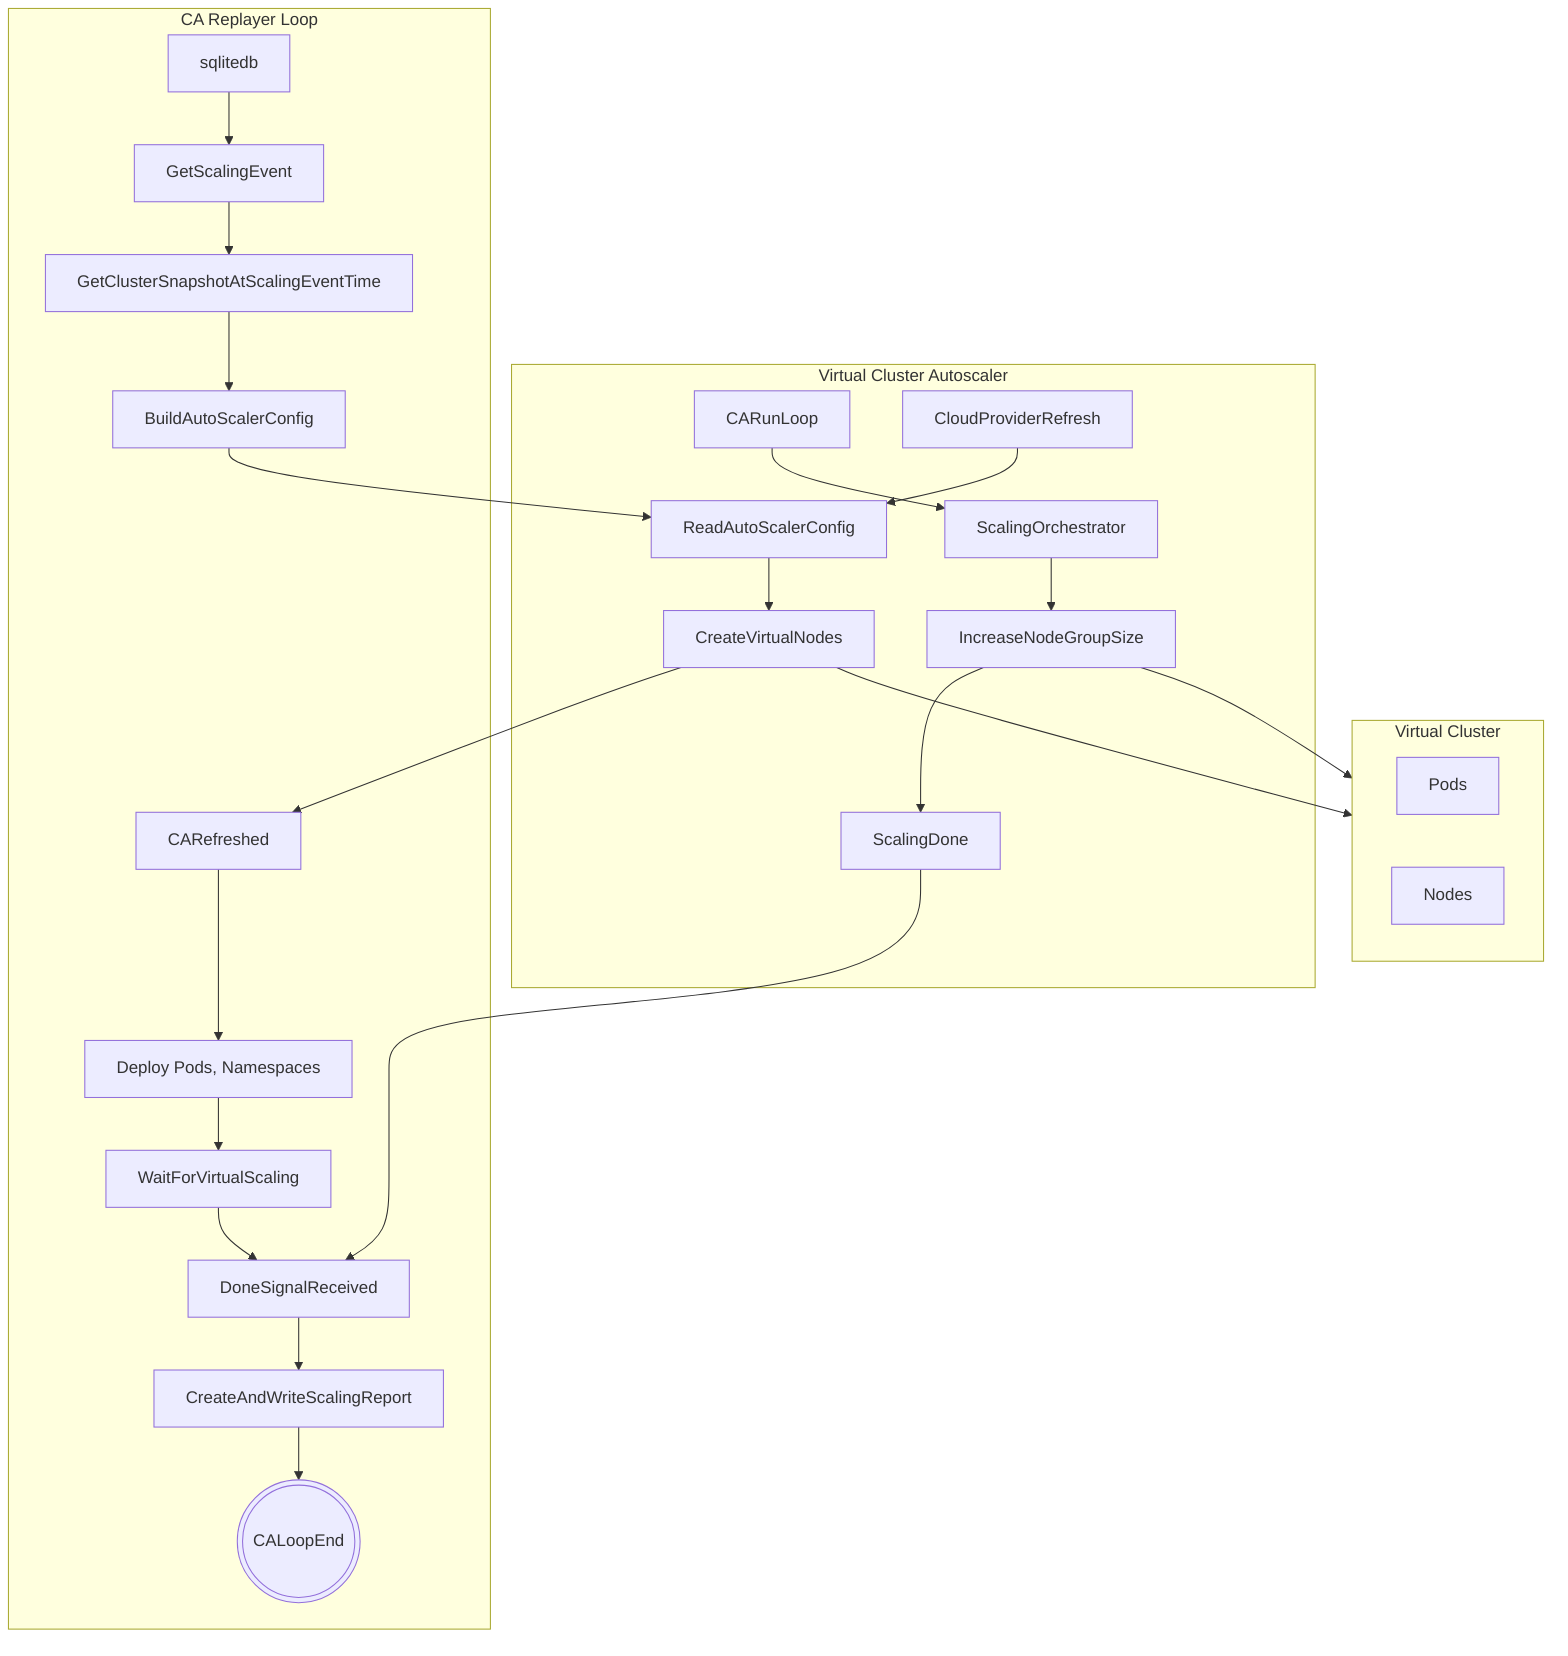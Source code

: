 graph TB

subgraph vca["Virtual Cluster Autoscaler"]
CARunLoop
-->ScalingOrchestrator
-->IncreaseNodeGroupSize
-->ScalingDone
CloudProviderRefresh
-->ReadAutoScalerConfig
-->CreateVirtualNodes
end

BuildAutoScalerConfig-->ReadAutoScalerConfig
subgraph ca_replayer["CA Replayer Loop"]
sqlitedb-->GetScalingEvent
GetScalingEvent
-->GetClusterSnapshotAtScalingEventTime
-->BuildAutoScalerConfig
CARefreshed
-->DeployWorkload["<div>Deploy Pods, Namespaces</div>"]
-->WaitForVirtualScaling
-->DoneSignalReceived
-->CreateAndWriteScalingReport
-->RepeatLoop(((CALoopEnd)))
end


subgraph kvcl["Virtual Cluster"]
Pods
Nodes
end


IncreaseNodeGroupSize-->kvcl
CreateVirtualNodes-->kvcl
CreateVirtualNodes-->CARefreshed
ScalingDone-->DoneSignalReceived